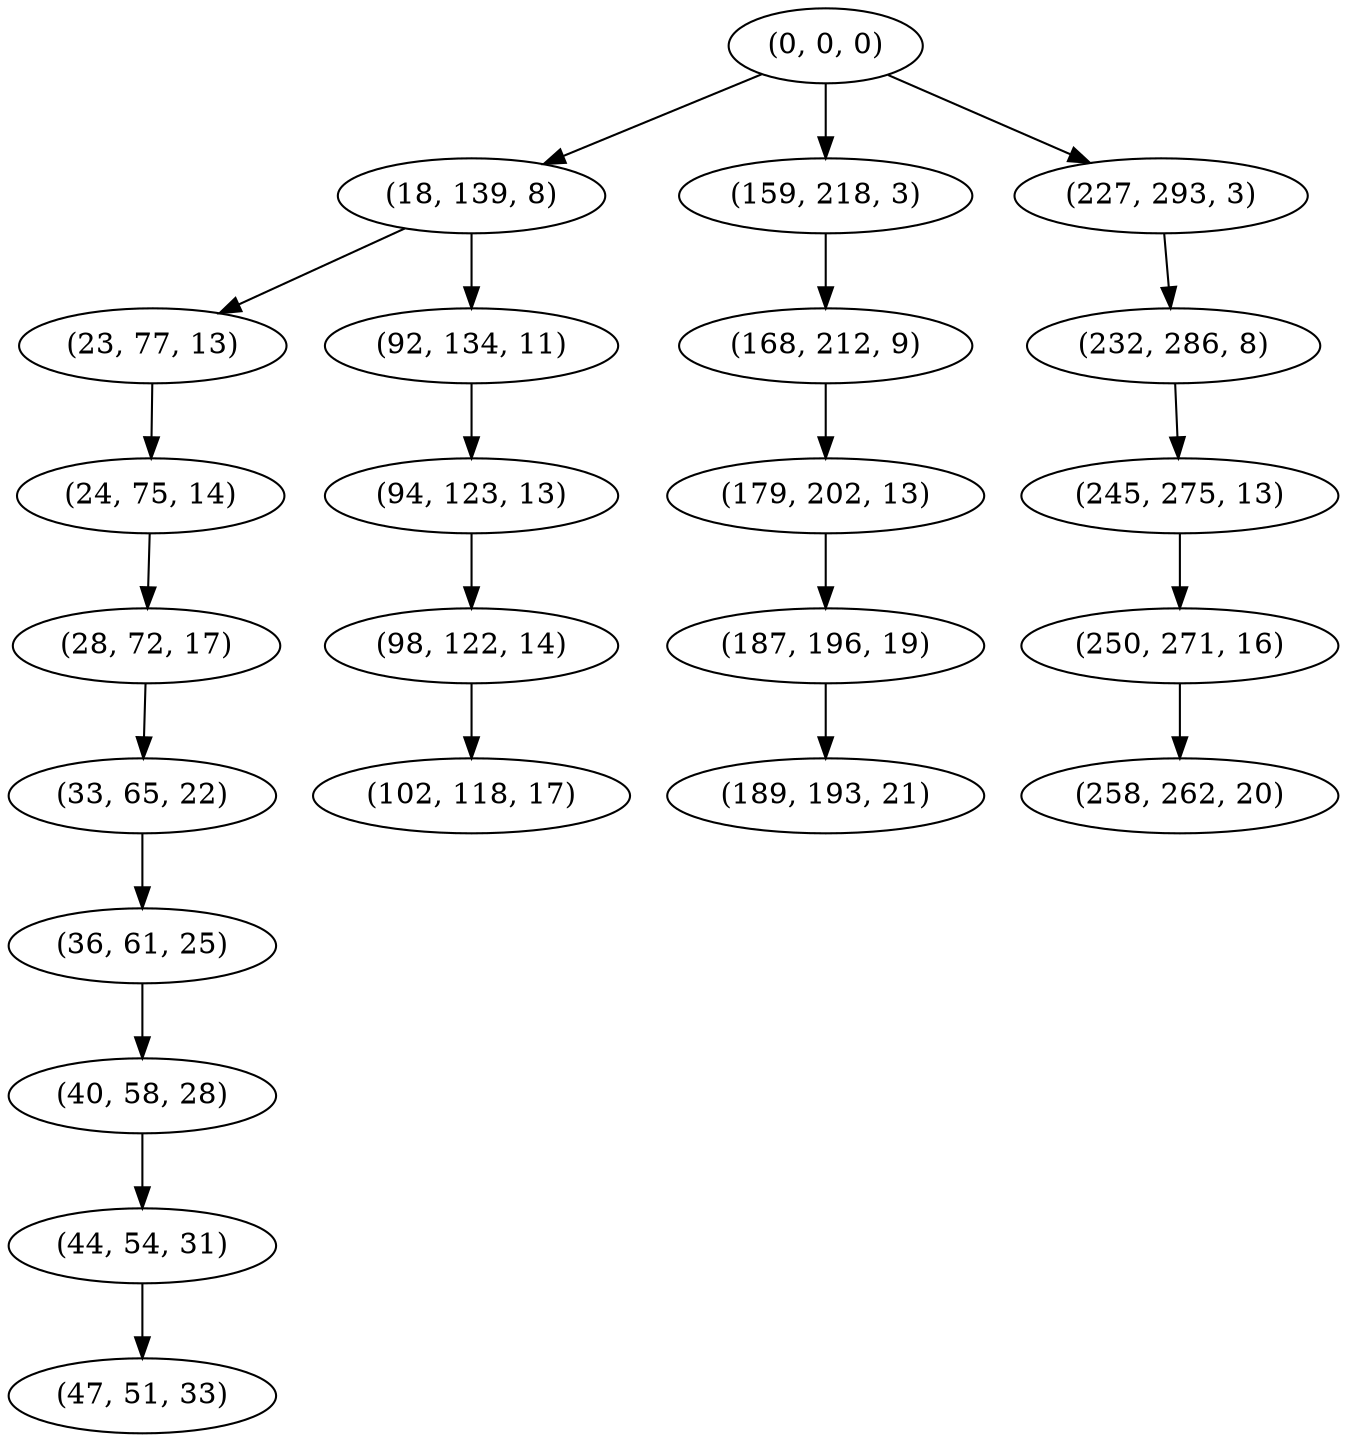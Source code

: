 digraph tree {
    "(0, 0, 0)";
    "(18, 139, 8)";
    "(23, 77, 13)";
    "(24, 75, 14)";
    "(28, 72, 17)";
    "(33, 65, 22)";
    "(36, 61, 25)";
    "(40, 58, 28)";
    "(44, 54, 31)";
    "(47, 51, 33)";
    "(92, 134, 11)";
    "(94, 123, 13)";
    "(98, 122, 14)";
    "(102, 118, 17)";
    "(159, 218, 3)";
    "(168, 212, 9)";
    "(179, 202, 13)";
    "(187, 196, 19)";
    "(189, 193, 21)";
    "(227, 293, 3)";
    "(232, 286, 8)";
    "(245, 275, 13)";
    "(250, 271, 16)";
    "(258, 262, 20)";
    "(0, 0, 0)" -> "(18, 139, 8)";
    "(0, 0, 0)" -> "(159, 218, 3)";
    "(0, 0, 0)" -> "(227, 293, 3)";
    "(18, 139, 8)" -> "(23, 77, 13)";
    "(18, 139, 8)" -> "(92, 134, 11)";
    "(23, 77, 13)" -> "(24, 75, 14)";
    "(24, 75, 14)" -> "(28, 72, 17)";
    "(28, 72, 17)" -> "(33, 65, 22)";
    "(33, 65, 22)" -> "(36, 61, 25)";
    "(36, 61, 25)" -> "(40, 58, 28)";
    "(40, 58, 28)" -> "(44, 54, 31)";
    "(44, 54, 31)" -> "(47, 51, 33)";
    "(92, 134, 11)" -> "(94, 123, 13)";
    "(94, 123, 13)" -> "(98, 122, 14)";
    "(98, 122, 14)" -> "(102, 118, 17)";
    "(159, 218, 3)" -> "(168, 212, 9)";
    "(168, 212, 9)" -> "(179, 202, 13)";
    "(179, 202, 13)" -> "(187, 196, 19)";
    "(187, 196, 19)" -> "(189, 193, 21)";
    "(227, 293, 3)" -> "(232, 286, 8)";
    "(232, 286, 8)" -> "(245, 275, 13)";
    "(245, 275, 13)" -> "(250, 271, 16)";
    "(250, 271, 16)" -> "(258, 262, 20)";
}
